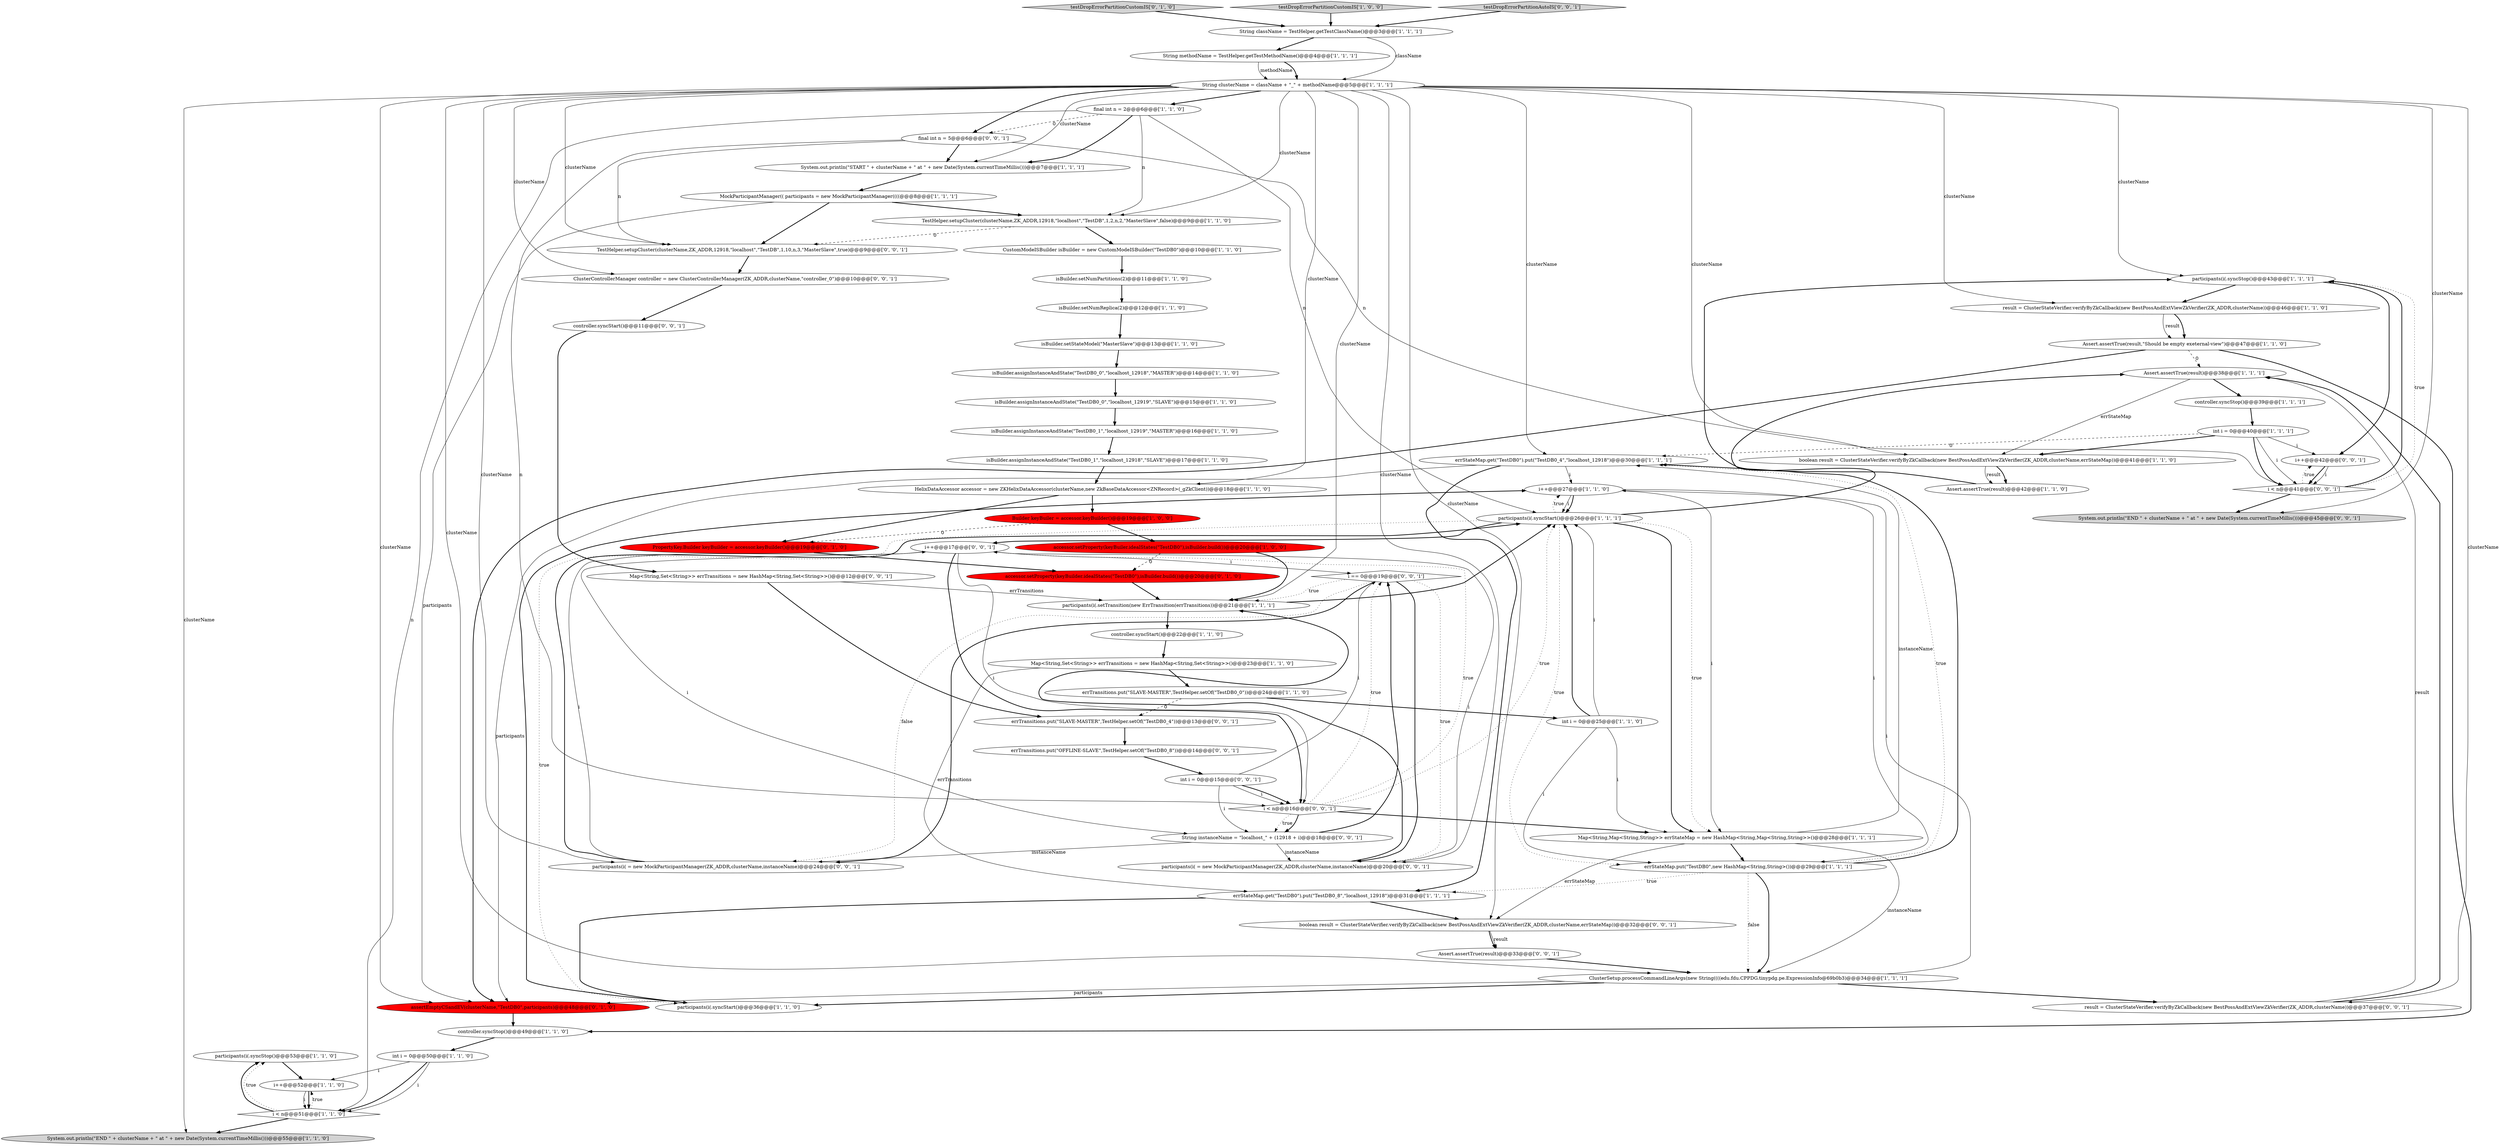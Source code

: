 digraph {
26 [style = filled, label = "participants(i(.syncStop()@@@53@@@['1', '1', '0']", fillcolor = white, shape = ellipse image = "AAA0AAABBB1BBB"];
0 [style = filled, label = "String methodName = TestHelper.getTestMethodName()@@@4@@@['1', '1', '1']", fillcolor = white, shape = ellipse image = "AAA0AAABBB1BBB"];
32 [style = filled, label = "participants(i(.syncStop()@@@43@@@['1', '1', '1']", fillcolor = white, shape = ellipse image = "AAA0AAABBB1BBB"];
38 [style = filled, label = "controller.syncStop()@@@49@@@['1', '1', '0']", fillcolor = white, shape = ellipse image = "AAA0AAABBB1BBB"];
22 [style = filled, label = "HelixDataAccessor accessor = new ZKHelixDataAccessor(clusterName,new ZkBaseDataAccessor<ZNRecord>(_gZkClient))@@@18@@@['1', '1', '0']", fillcolor = white, shape = ellipse image = "AAA0AAABBB1BBB"];
2 [style = filled, label = "isBuilder.assignInstanceAndState(\"TestDB0_1\",\"localhost_12919\",\"MASTER\")@@@16@@@['1', '1', '0']", fillcolor = white, shape = ellipse image = "AAA0AAABBB1BBB"];
47 [style = filled, label = "testDropErrorPartitionCustomIS['0', '1', '0']", fillcolor = lightgray, shape = diamond image = "AAA0AAABBB2BBB"];
63 [style = filled, label = "controller.syncStart()@@@11@@@['0', '0', '1']", fillcolor = white, shape = ellipse image = "AAA0AAABBB3BBB"];
36 [style = filled, label = "System.out.println(\"END \" + clusterName + \" at \" + new Date(System.currentTimeMillis()))@@@55@@@['1', '1', '0']", fillcolor = lightgray, shape = ellipse image = "AAA0AAABBB1BBB"];
6 [style = filled, label = "MockParticipantManager(( participants = new MockParticipantManager((((@@@8@@@['1', '1', '1']", fillcolor = white, shape = ellipse image = "AAA0AAABBB1BBB"];
12 [style = filled, label = "result = ClusterStateVerifier.verifyByZkCallback(new BestPossAndExtViewZkVerifier(ZK_ADDR,clusterName))@@@46@@@['1', '1', '0']", fillcolor = white, shape = ellipse image = "AAA0AAABBB1BBB"];
49 [style = filled, label = "accessor.setProperty(keyBuilder.idealStates(\"TestDB0\"),isBuilder.build())@@@20@@@['0', '1', '0']", fillcolor = red, shape = ellipse image = "AAA1AAABBB2BBB"];
7 [style = filled, label = "testDropErrorPartitionCustomIS['1', '0', '0']", fillcolor = lightgray, shape = diamond image = "AAA0AAABBB1BBB"];
45 [style = filled, label = "i++@@@52@@@['1', '1', '0']", fillcolor = white, shape = ellipse image = "AAA0AAABBB1BBB"];
59 [style = filled, label = "i++@@@42@@@['0', '0', '1']", fillcolor = white, shape = ellipse image = "AAA0AAABBB3BBB"];
11 [style = filled, label = "i++@@@27@@@['1', '1', '0']", fillcolor = white, shape = ellipse image = "AAA0AAABBB1BBB"];
1 [style = filled, label = "isBuilder.assignInstanceAndState(\"TestDB0_0\",\"localhost_12918\",\"MASTER\")@@@14@@@['1', '1', '0']", fillcolor = white, shape = ellipse image = "AAA0AAABBB1BBB"];
10 [style = filled, label = "isBuilder.assignInstanceAndState(\"TestDB0_1\",\"localhost_12918\",\"SLAVE\")@@@17@@@['1', '1', '0']", fillcolor = white, shape = ellipse image = "AAA0AAABBB1BBB"];
35 [style = filled, label = "errStateMap.get(\"TestDB0\").put(\"TestDB0_8\",\"localhost_12918\")@@@31@@@['1', '1', '1']", fillcolor = white, shape = ellipse image = "AAA0AAABBB1BBB"];
34 [style = filled, label = "final int n = 2@@@6@@@['1', '1', '0']", fillcolor = white, shape = ellipse image = "AAA0AAABBB1BBB"];
52 [style = filled, label = "final int n = 5@@@6@@@['0', '0', '1']", fillcolor = white, shape = ellipse image = "AAA0AAABBB3BBB"];
23 [style = filled, label = "participants(i(.setTransition(new ErrTransition(errTransitions))@@@21@@@['1', '1', '1']", fillcolor = white, shape = ellipse image = "AAA0AAABBB1BBB"];
30 [style = filled, label = "Builder keyBuiler = accessor.keyBuilder()@@@19@@@['1', '0', '0']", fillcolor = red, shape = ellipse image = "AAA1AAABBB1BBB"];
60 [style = filled, label = "i < n@@@41@@@['0', '0', '1']", fillcolor = white, shape = diamond image = "AAA0AAABBB3BBB"];
44 [style = filled, label = "errStateMap.put(\"TestDB0\",new HashMap<String,String>())@@@29@@@['1', '1', '1']", fillcolor = white, shape = ellipse image = "AAA0AAABBB1BBB"];
37 [style = filled, label = "int i = 0@@@40@@@['1', '1', '1']", fillcolor = white, shape = ellipse image = "AAA0AAABBB1BBB"];
65 [style = filled, label = "ClusterControllerManager controller = new ClusterControllerManager(ZK_ADDR,clusterName,\"controller_0\")@@@10@@@['0', '0', '1']", fillcolor = white, shape = ellipse image = "AAA0AAABBB3BBB"];
9 [style = filled, label = "isBuilder.setNumPartitions(2)@@@11@@@['1', '1', '0']", fillcolor = white, shape = ellipse image = "AAA0AAABBB1BBB"];
17 [style = filled, label = "controller.syncStart()@@@22@@@['1', '1', '0']", fillcolor = white, shape = ellipse image = "AAA0AAABBB1BBB"];
68 [style = filled, label = "testDropErrorPartitionAutoIS['0', '0', '1']", fillcolor = lightgray, shape = diamond image = "AAA0AAABBB3BBB"];
43 [style = filled, label = "String className = TestHelper.getTestClassName()@@@3@@@['1', '1', '1']", fillcolor = white, shape = ellipse image = "AAA0AAABBB1BBB"];
28 [style = filled, label = "Assert.assertTrue(result)@@@42@@@['1', '1', '0']", fillcolor = white, shape = ellipse image = "AAA0AAABBB1BBB"];
24 [style = filled, label = "Assert.assertTrue(result)@@@38@@@['1', '1', '1']", fillcolor = white, shape = ellipse image = "AAA0AAABBB1BBB"];
5 [style = filled, label = "isBuilder.setStateModel(\"MasterSlave\")@@@13@@@['1', '1', '0']", fillcolor = white, shape = ellipse image = "AAA0AAABBB1BBB"];
18 [style = filled, label = "errTransitions.put(\"SLAVE-MASTER\",TestHelper.setOf(\"TestDB0_0\"))@@@24@@@['1', '1', '0']", fillcolor = white, shape = ellipse image = "AAA0AAABBB1BBB"];
27 [style = filled, label = "boolean result = ClusterStateVerifier.verifyByZkCallback(new BestPossAndExtViewZkVerifier(ZK_ADDR,clusterName,errStateMap))@@@41@@@['1', '1', '0']", fillcolor = white, shape = ellipse image = "AAA0AAABBB1BBB"];
50 [style = filled, label = "errTransitions.put(\"SLAVE-MASTER\",TestHelper.setOf(\"TestDB0_4\"))@@@13@@@['0', '0', '1']", fillcolor = white, shape = ellipse image = "AAA0AAABBB3BBB"];
54 [style = filled, label = "System.out.println(\"END \" + clusterName + \" at \" + new Date(System.currentTimeMillis()))@@@45@@@['0', '0', '1']", fillcolor = lightgray, shape = ellipse image = "AAA0AAABBB3BBB"];
41 [style = filled, label = "TestHelper.setupCluster(clusterName,ZK_ADDR,12918,\"localhost\",\"TestDB\",1,2,n,2,\"MasterSlave\",false)@@@9@@@['1', '1', '0']", fillcolor = white, shape = ellipse image = "AAA0AAABBB1BBB"];
20 [style = filled, label = "String clusterName = className + \"_\" + methodName@@@5@@@['1', '1', '1']", fillcolor = white, shape = ellipse image = "AAA0AAABBB1BBB"];
55 [style = filled, label = "int i = 0@@@15@@@['0', '0', '1']", fillcolor = white, shape = ellipse image = "AAA0AAABBB3BBB"];
4 [style = filled, label = "isBuilder.setNumReplica(2)@@@12@@@['1', '1', '0']", fillcolor = white, shape = ellipse image = "AAA0AAABBB1BBB"];
66 [style = filled, label = "i++@@@17@@@['0', '0', '1']", fillcolor = white, shape = ellipse image = "AAA0AAABBB3BBB"];
25 [style = filled, label = "ClusterSetup.processCommandLineArgs(new String((((edu.fdu.CPPDG.tinypdg.pe.ExpressionInfo@69b0b3)@@@34@@@['1', '1', '1']", fillcolor = white, shape = ellipse image = "AAA0AAABBB1BBB"];
42 [style = filled, label = "i < n@@@51@@@['1', '1', '0']", fillcolor = white, shape = diamond image = "AAA0AAABBB1BBB"];
48 [style = filled, label = "assertEmptyCSandEV(clusterName,\"TestDB0\",participants)@@@48@@@['0', '1', '0']", fillcolor = red, shape = ellipse image = "AAA1AAABBB2BBB"];
70 [style = filled, label = "TestHelper.setupCluster(clusterName,ZK_ADDR,12918,\"localhost\",\"TestDB\",1,10,n,3,\"MasterSlave\",true)@@@9@@@['0', '0', '1']", fillcolor = white, shape = ellipse image = "AAA0AAABBB3BBB"];
40 [style = filled, label = "participants(i(.syncStart()@@@26@@@['1', '1', '1']", fillcolor = white, shape = ellipse image = "AAA0AAABBB1BBB"];
13 [style = filled, label = "controller.syncStop()@@@39@@@['1', '1', '1']", fillcolor = white, shape = ellipse image = "AAA0AAABBB1BBB"];
21 [style = filled, label = "CustomModeISBuilder isBuilder = new CustomModeISBuilder(\"TestDB0\")@@@10@@@['1', '1', '0']", fillcolor = white, shape = ellipse image = "AAA0AAABBB1BBB"];
31 [style = filled, label = "Assert.assertTrue(result,\"Should be empty exeternal-view\")@@@47@@@['1', '1', '0']", fillcolor = white, shape = ellipse image = "AAA0AAABBB1BBB"];
33 [style = filled, label = "System.out.println(\"START \" + clusterName + \" at \" + new Date(System.currentTimeMillis()))@@@7@@@['1', '1', '1']", fillcolor = white, shape = ellipse image = "AAA0AAABBB1BBB"];
19 [style = filled, label = "participants(i(.syncStart()@@@36@@@['1', '1', '0']", fillcolor = white, shape = ellipse image = "AAA0AAABBB1BBB"];
29 [style = filled, label = "Map<String,Map<String,String>> errStateMap = new HashMap<String,Map<String,String>>()@@@28@@@['1', '1', '1']", fillcolor = white, shape = ellipse image = "AAA0AAABBB1BBB"];
3 [style = filled, label = "accessor.setProperty(keyBuiler.idealStates(\"TestDB0\"),isBuilder.build())@@@20@@@['1', '0', '0']", fillcolor = red, shape = ellipse image = "AAA1AAABBB1BBB"];
67 [style = filled, label = "boolean result = ClusterStateVerifier.verifyByZkCallback(new BestPossAndExtViewZkVerifier(ZK_ADDR,clusterName,errStateMap))@@@32@@@['0', '0', '1']", fillcolor = white, shape = ellipse image = "AAA0AAABBB3BBB"];
46 [style = filled, label = "PropertyKey.Builder keyBuilder = accessor.keyBuilder()@@@19@@@['0', '1', '0']", fillcolor = red, shape = ellipse image = "AAA1AAABBB2BBB"];
16 [style = filled, label = "isBuilder.assignInstanceAndState(\"TestDB0_0\",\"localhost_12919\",\"SLAVE\")@@@15@@@['1', '1', '0']", fillcolor = white, shape = ellipse image = "AAA0AAABBB1BBB"];
61 [style = filled, label = "i == 0@@@19@@@['0', '0', '1']", fillcolor = white, shape = diamond image = "AAA0AAABBB3BBB"];
62 [style = filled, label = "Assert.assertTrue(result)@@@33@@@['0', '0', '1']", fillcolor = white, shape = ellipse image = "AAA0AAABBB3BBB"];
8 [style = filled, label = "int i = 0@@@25@@@['1', '1', '0']", fillcolor = white, shape = ellipse image = "AAA0AAABBB1BBB"];
57 [style = filled, label = "i < n@@@16@@@['0', '0', '1']", fillcolor = white, shape = diamond image = "AAA0AAABBB3BBB"];
64 [style = filled, label = "participants(i( = new MockParticipantManager(ZK_ADDR,clusterName,instanceName)@@@24@@@['0', '0', '1']", fillcolor = white, shape = ellipse image = "AAA0AAABBB3BBB"];
69 [style = filled, label = "result = ClusterStateVerifier.verifyByZkCallback(new BestPossAndExtViewZkVerifier(ZK_ADDR,clusterName))@@@37@@@['0', '0', '1']", fillcolor = white, shape = ellipse image = "AAA0AAABBB3BBB"];
14 [style = filled, label = "errStateMap.get(\"TestDB0\").put(\"TestDB0_4\",\"localhost_12918\")@@@30@@@['1', '1', '1']", fillcolor = white, shape = ellipse image = "AAA0AAABBB1BBB"];
39 [style = filled, label = "int i = 0@@@50@@@['1', '1', '0']", fillcolor = white, shape = ellipse image = "AAA0AAABBB1BBB"];
56 [style = filled, label = "errTransitions.put(\"OFFLINE-SLAVE\",TestHelper.setOf(\"TestDB0_8\"))@@@14@@@['0', '0', '1']", fillcolor = white, shape = ellipse image = "AAA0AAABBB3BBB"];
15 [style = filled, label = "Map<String,Set<String>> errTransitions = new HashMap<String,Set<String>>()@@@23@@@['1', '1', '0']", fillcolor = white, shape = ellipse image = "AAA0AAABBB1BBB"];
53 [style = filled, label = "Map<String,Set<String>> errTransitions = new HashMap<String,Set<String>>()@@@12@@@['0', '0', '1']", fillcolor = white, shape = ellipse image = "AAA0AAABBB3BBB"];
51 [style = filled, label = "String instanceName = \"localhost_\" + (12918 + i)@@@18@@@['0', '0', '1']", fillcolor = white, shape = ellipse image = "AAA0AAABBB3BBB"];
58 [style = filled, label = "participants(i( = new MockParticipantManager(ZK_ADDR,clusterName,instanceName)@@@20@@@['0', '0', '1']", fillcolor = white, shape = ellipse image = "AAA0AAABBB3BBB"];
55->51 [style = solid, label="i"];
40->66 [style = bold, label=""];
6->70 [style = bold, label=""];
44->25 [style = dotted, label="false"];
37->27 [style = bold, label=""];
14->35 [style = bold, label=""];
68->43 [style = bold, label=""];
32->12 [style = bold, label=""];
12->31 [style = solid, label="result"];
70->65 [style = bold, label=""];
27->28 [style = bold, label=""];
52->57 [style = solid, label="n"];
45->42 [style = solid, label="i"];
14->11 [style = solid, label="i"];
57->29 [style = bold, label=""];
60->32 [style = bold, label=""];
50->56 [style = bold, label=""];
19->11 [style = bold, label=""];
40->44 [style = dotted, label="true"];
37->59 [style = solid, label="i"];
8->40 [style = bold, label=""];
38->39 [style = bold, label=""];
20->27 [style = solid, label="clusterName"];
55->57 [style = solid, label="i"];
22->30 [style = bold, label=""];
34->40 [style = solid, label="n"];
57->66 [style = dotted, label="true"];
61->64 [style = bold, label=""];
57->51 [style = dotted, label="true"];
60->59 [style = dotted, label="true"];
15->35 [style = solid, label="errTransitions"];
11->44 [style = solid, label="i"];
55->57 [style = bold, label=""];
51->61 [style = bold, label=""];
37->60 [style = bold, label=""];
35->67 [style = bold, label=""];
51->64 [style = solid, label="instanceName"];
31->48 [style = bold, label=""];
52->60 [style = solid, label="n"];
6->41 [style = bold, label=""];
25->19 [style = bold, label=""];
45->42 [style = bold, label=""];
7->43 [style = bold, label=""];
29->44 [style = bold, label=""];
43->0 [style = bold, label=""];
23->17 [style = bold, label=""];
40->24 [style = bold, label=""];
14->48 [style = solid, label="participants"];
20->32 [style = solid, label="clusterName"];
51->58 [style = solid, label="instanceName"];
0->20 [style = solid, label="methodName"];
20->25 [style = solid, label="clusterName"];
58->66 [style = solid, label="i"];
64->40 [style = bold, label=""];
52->70 [style = solid, label="n"];
22->46 [style = bold, label=""];
42->26 [style = dotted, label="true"];
59->60 [style = bold, label=""];
57->51 [style = bold, label=""];
30->46 [style = dashed, label="0"];
20->34 [style = bold, label=""];
41->21 [style = bold, label=""];
62->25 [style = bold, label=""];
24->27 [style = solid, label="errStateMap"];
34->33 [style = bold, label=""];
69->24 [style = solid, label="result"];
53->23 [style = solid, label="errTransitions"];
47->43 [style = bold, label=""];
20->52 [style = bold, label=""];
20->22 [style = solid, label="clusterName"];
20->58 [style = solid, label="clusterName"];
44->14 [style = dotted, label="true"];
32->59 [style = bold, label=""];
25->48 [style = solid, label="participants"];
44->35 [style = dotted, label="true"];
40->29 [style = dotted, label="true"];
5->1 [style = bold, label=""];
13->37 [style = bold, label=""];
3->23 [style = bold, label=""];
29->14 [style = solid, label="instanceName"];
21->9 [style = bold, label=""];
43->20 [style = solid, label="className"];
25->11 [style = solid, label="i"];
8->29 [style = solid, label="i"];
31->24 [style = dashed, label="0"];
29->25 [style = solid, label="instanceName"];
1->16 [style = bold, label=""];
57->40 [style = dotted, label="true"];
55->61 [style = solid, label="i"];
20->64 [style = solid, label="clusterName"];
66->51 [style = solid, label="i"];
17->15 [style = bold, label=""];
8->44 [style = solid, label="i"];
34->52 [style = dashed, label="0"];
0->20 [style = bold, label=""];
63->53 [style = bold, label=""];
42->45 [style = dotted, label="true"];
39->42 [style = bold, label=""];
66->57 [style = bold, label=""];
12->31 [style = bold, label=""];
11->40 [style = solid, label="i"];
60->32 [style = dotted, label="true"];
40->29 [style = bold, label=""];
24->13 [style = bold, label=""];
29->67 [style = solid, label="errStateMap"];
60->54 [style = bold, label=""];
20->12 [style = solid, label="clusterName"];
52->33 [style = bold, label=""];
20->65 [style = solid, label="clusterName"];
31->38 [style = bold, label=""];
49->23 [style = bold, label=""];
34->41 [style = solid, label="n"];
20->14 [style = solid, label="clusterName"];
44->14 [style = bold, label=""];
37->60 [style = solid, label="i"];
2->10 [style = bold, label=""];
20->67 [style = solid, label="clusterName"];
20->70 [style = solid, label="clusterName"];
28->32 [style = bold, label=""];
53->50 [style = bold, label=""];
59->60 [style = solid, label="i"];
57->61 [style = dotted, label="true"];
61->58 [style = dotted, label="true"];
20->41 [style = solid, label="clusterName"];
30->3 [style = bold, label=""];
27->28 [style = solid, label="result"];
41->70 [style = dashed, label="0"];
58->23 [style = bold, label=""];
34->42 [style = solid, label="n"];
69->24 [style = bold, label=""];
44->25 [style = bold, label=""];
61->64 [style = dotted, label="false"];
20->69 [style = solid, label="clusterName"];
18->8 [style = bold, label=""];
61->23 [style = dotted, label="true"];
20->33 [style = solid, label="clusterName"];
4->5 [style = bold, label=""];
65->63 [style = bold, label=""];
39->42 [style = solid, label="i"];
40->19 [style = dotted, label="true"];
10->22 [style = bold, label=""];
39->45 [style = solid, label="i"];
42->26 [style = bold, label=""];
33->6 [style = bold, label=""];
9->4 [style = bold, label=""];
46->49 [style = bold, label=""];
35->19 [style = bold, label=""];
20->23 [style = solid, label="clusterName"];
8->40 [style = solid, label="i"];
64->66 [style = solid, label="i"];
11->29 [style = solid, label="i"];
42->36 [style = bold, label=""];
61->58 [style = bold, label=""];
16->2 [style = bold, label=""];
11->40 [style = bold, label=""];
15->18 [style = bold, label=""];
67->62 [style = solid, label="result"];
67->62 [style = bold, label=""];
66->57 [style = solid, label="i"];
20->54 [style = solid, label="clusterName"];
25->69 [style = bold, label=""];
18->50 [style = dashed, label="0"];
48->38 [style = bold, label=""];
40->11 [style = dotted, label="true"];
23->40 [style = bold, label=""];
3->49 [style = dashed, label="0"];
37->14 [style = dashed, label="0"];
20->48 [style = solid, label="clusterName"];
26->45 [style = bold, label=""];
66->61 [style = solid, label="i"];
20->36 [style = solid, label="clusterName"];
56->55 [style = bold, label=""];
6->48 [style = solid, label="participants"];
}
